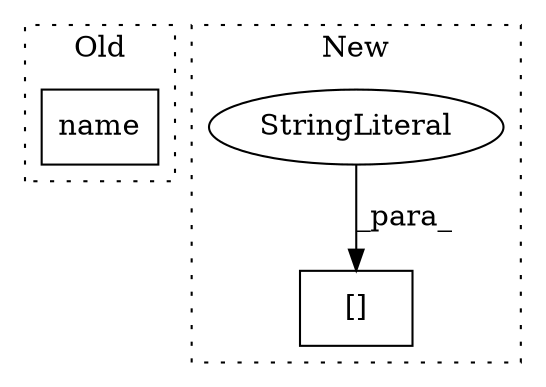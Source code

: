 digraph G {
subgraph cluster0 {
1 [label="name" a="32" s="16549,16563" l="5,1" shape="box"];
label = "Old";
style="dotted";
}
subgraph cluster1 {
2 [label="[]" a="2" s="19870,19895" l="9,1" shape="box"];
3 [label="StringLiteral" a="45" s="19879" l="16" shape="ellipse"];
label = "New";
style="dotted";
}
3 -> 2 [label="_para_"];
}